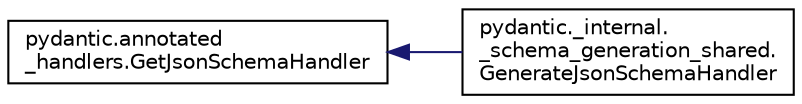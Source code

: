 digraph "Graphical Class Hierarchy"
{
 // LATEX_PDF_SIZE
  edge [fontname="Helvetica",fontsize="10",labelfontname="Helvetica",labelfontsize="10"];
  node [fontname="Helvetica",fontsize="10",shape=record];
  rankdir="LR";
  Node0 [label="pydantic.annotated\l_handlers.GetJsonSchemaHandler",height=0.2,width=0.4,color="black", fillcolor="white", style="filled",URL="$classpydantic_1_1annotated__handlers_1_1GetJsonSchemaHandler.html",tooltip=" "];
  Node0 -> Node1 [dir="back",color="midnightblue",fontsize="10",style="solid",fontname="Helvetica"];
  Node1 [label="pydantic._internal.\l_schema_generation_shared.\lGenerateJsonSchemaHandler",height=0.2,width=0.4,color="black", fillcolor="white", style="filled",URL="$classpydantic_1_1__internal_1_1__schema__generation__shared_1_1GenerateJsonSchemaHandler.html",tooltip=" "];
}
